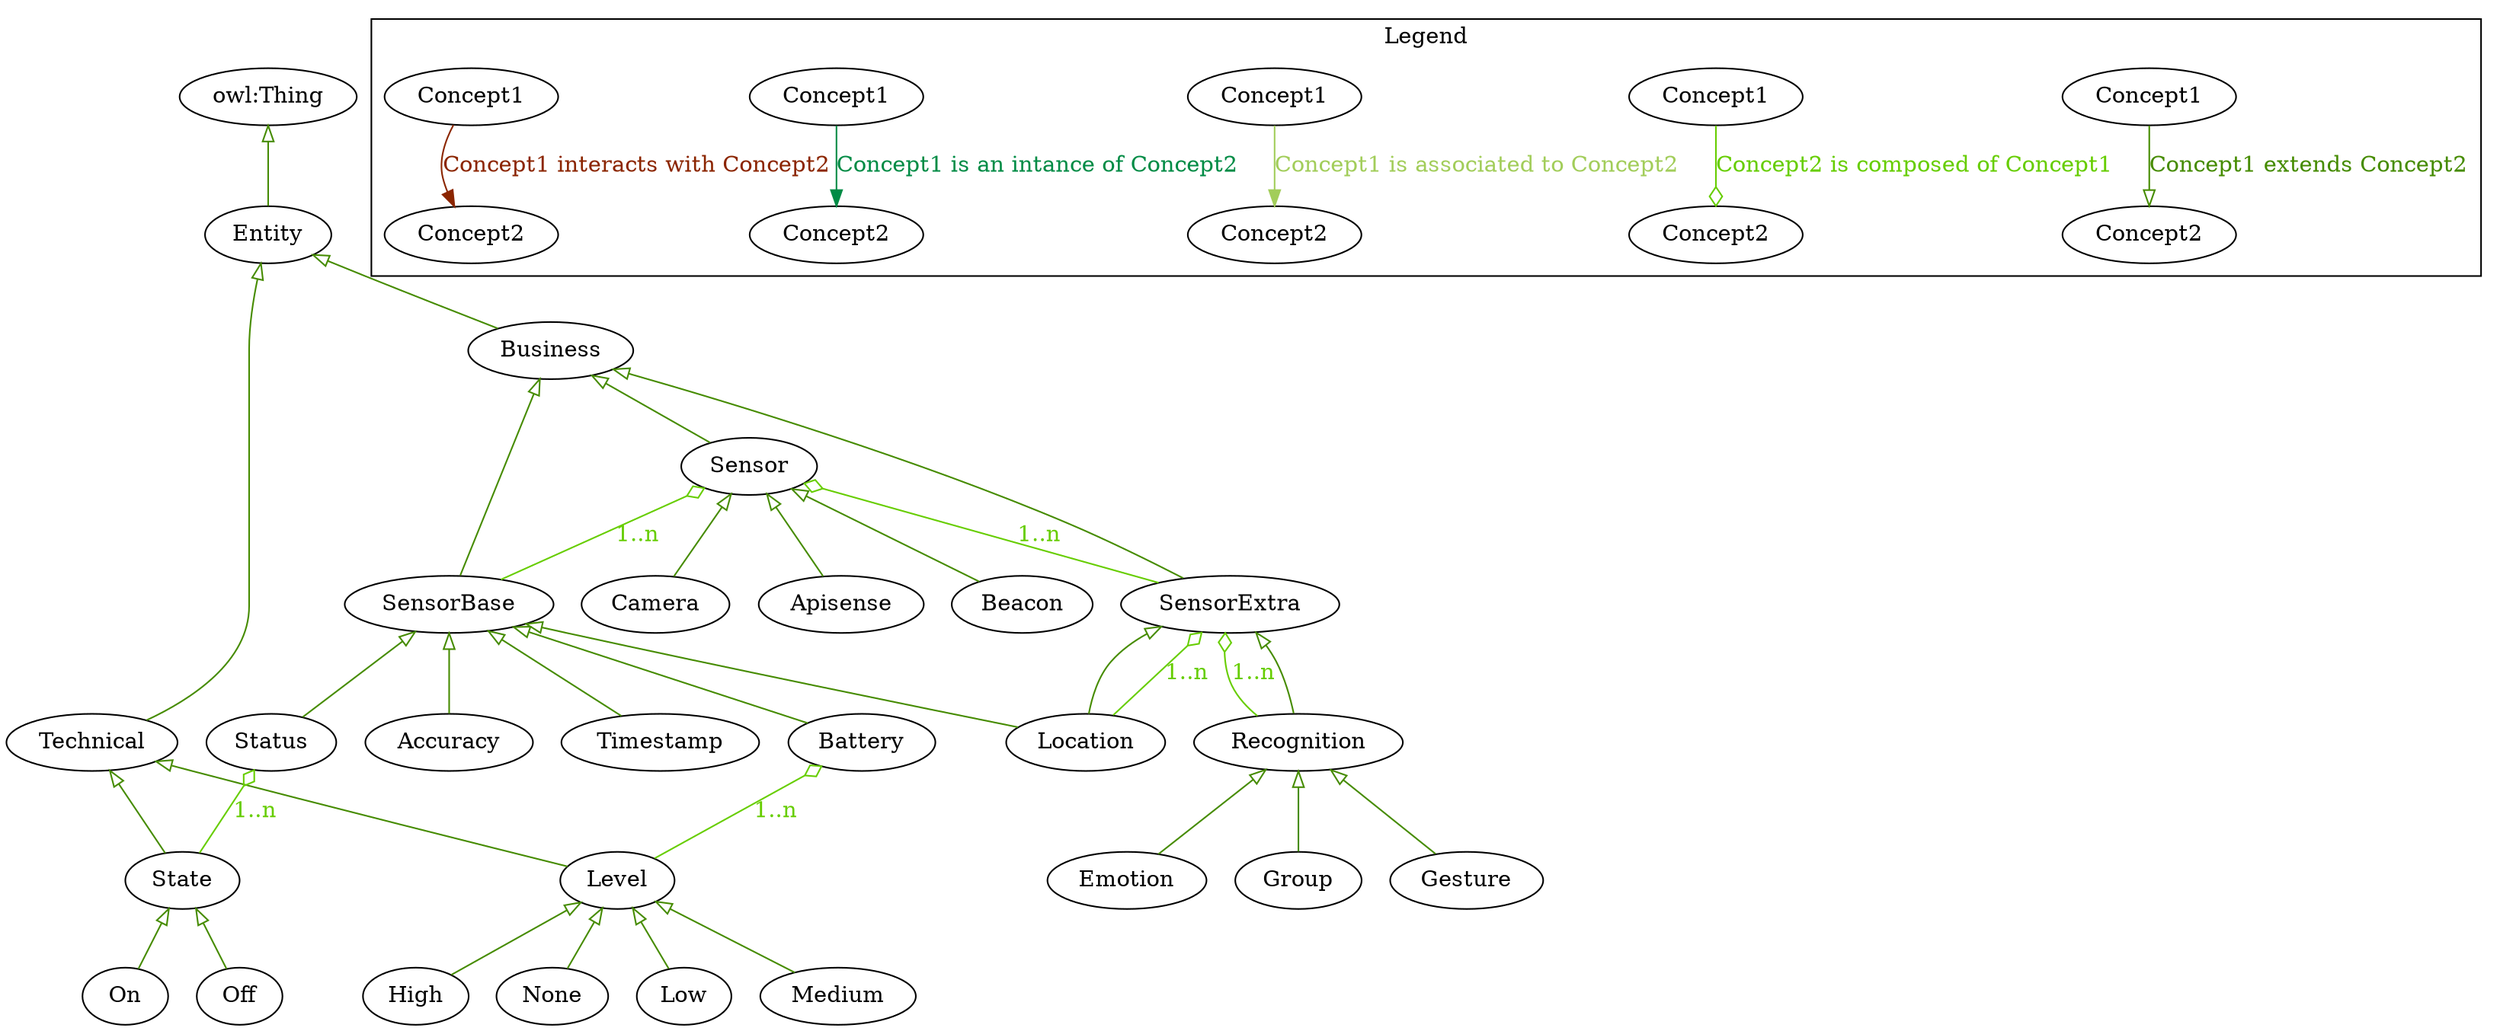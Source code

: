 digraph g {
	"Level" -> "Low"  [dir=back; arrowtail=onormal; color=chartreuse4; fontcolor=chartreuse4]
	"Technical" -> "Level"  [dir=back; arrowtail=onormal; color=chartreuse4; fontcolor=chartreuse4]
	"SensorExtra" -> "Location"  [dir=back; arrowtail=onormal; color=chartreuse4; fontcolor=chartreuse4]
	"SensorExtra" -> "Recognition"  [dir=back; arrowtail=odiamond; color=chartreuse3; fontcolor=chartreuse3; label="1..n"]
	"SensorBase" -> "Accuracy"  [dir=back; arrowtail=onormal; color=chartreuse4; fontcolor=chartreuse4]
	"Sensor" -> "SensorBase"  [dir=back; arrowtail=odiamond; color=chartreuse3; fontcolor=chartreuse3; label="1..n"]
	"Sensor" -> "Beacon"  [dir=back; arrowtail=onormal; color=chartreuse4; fontcolor=chartreuse4]
	"Level" -> "Medium"  [dir=back; arrowtail=onormal; color=chartreuse4; fontcolor=chartreuse4]
	"Recognition" -> "Group"  [dir=back; arrowtail=onormal; color=chartreuse4; fontcolor=chartreuse4]
	"SensorBase" -> "Location"  [dir=back; arrowtail=onormal; color=chartreuse4; fontcolor=chartreuse4]
	"SensorBase" -> "Timestamp"  [dir=back; arrowtail=onormal; color=chartreuse4; fontcolor=chartreuse4]
	"Entity" -> "Technical"  [dir=back; arrowtail=onormal; color=chartreuse4; fontcolor=chartreuse4]
	"Technical" -> "State"  [dir=back; arrowtail=onormal; color=chartreuse4; fontcolor=chartreuse4]
	"Business" -> "SensorBase"  [dir=back; arrowtail=onormal; color=chartreuse4; fontcolor=chartreuse4]
	"Level" -> "High"  [dir=back; arrowtail=onormal; color=chartreuse4; fontcolor=chartreuse4]
	"Business" -> "Sensor"  [dir=back; arrowtail=onormal; color=chartreuse4; fontcolor=chartreuse4]
	"Sensor" -> "SensorExtra"  [dir=back; arrowtail=odiamond; color=chartreuse3; fontcolor=chartreuse3; label="1..n"]
	"SensorExtra" -> "Recognition"  [dir=back; arrowtail=onormal; color=chartreuse4; fontcolor=chartreuse4]
	"Entity" -> "Business"  [dir=back; arrowtail=onormal; color=chartreuse4; fontcolor=chartreuse4]
	"Sensor" -> "Camera"  [dir=back; arrowtail=onormal; color=chartreuse4; fontcolor=chartreuse4]
	"Recognition" -> "Gesture"  [dir=back; arrowtail=onormal; color=chartreuse4; fontcolor=chartreuse4]
	"Status" -> "State"  [dir=back; arrowtail=odiamond; color=chartreuse3; fontcolor=chartreuse3; label="1..n"]
	"Battery" -> "Level"  [dir=back; arrowtail=odiamond; color=chartreuse3; fontcolor=chartreuse3; label="1..n"]
	"State" -> "On"  [dir=back; arrowtail=onormal; color=chartreuse4; fontcolor=chartreuse4]
	"SensorBase" -> "Status"  [dir=back; arrowtail=onormal; color=chartreuse4; fontcolor=chartreuse4]
	"owl:Thing" -> "Entity"  [dir=back; arrowtail=onormal; color=chartreuse4; fontcolor=chartreuse4]
	"SensorBase" -> "Battery"  [dir=back; arrowtail=onormal; color=chartreuse4; fontcolor=chartreuse4]
	"Business" -> "SensorExtra"  [dir=back; arrowtail=onormal; color=chartreuse4; fontcolor=chartreuse4]
	"Recognition" -> "Emotion"  [dir=back; arrowtail=onormal; color=chartreuse4; fontcolor=chartreuse4]
	"State" -> "Off"  [dir=back; arrowtail=onormal; color=chartreuse4; fontcolor=chartreuse4]
	"Sensor" -> "Apisense"  [dir=back; arrowtail=onormal; color=chartreuse4; fontcolor=chartreuse4]
	"SensorExtra" -> "Location"  [dir=back; arrowtail=odiamond; color=chartreuse3; fontcolor=chartreuse3; label="1..n"]
	"Level" -> "None"  [dir=back; arrowtail=onormal; color=chartreuse4; fontcolor=chartreuse4]
subgraph cluster_Legend { graph [label="Legend"] Inheritance1 [label="Concept1"] Inheritance2 [label="Concept2"] Inheritance1 -> Inheritance2 [arrowhead=onormal; color=chartreuse4; fontcolor=chartreuse4; label="Concept1 extends Concept2"] Composition1 [label="Concept1"] Composition2 [label="Concept2"] Composition1 -> Composition2 [arrowhead=odiamond; color=chartreuse3; fontcolor=chartreuse3; label="Concept2 is composed of Concept1"] Association1 [label="Concept1"] Association2 [label="Concept2"] Association1 -> Association2 [color=darkolivegreen3; fontcolor=darkolivegreen3; label="Concept1 is associated to Concept2"] Instanciation1 [label="Concept1"] Instanciation2 [label="Concept2"] Instanciation1 -> Instanciation2 [color=springgreen4; fontcolor=springgreen4; label="Concept1 is an intance of Concept2"] Interaction1 [label="Concept1"] Interaction2 [label="Concept2"] Interaction1 -> Interaction2 [color=orangered4; fontcolor=orangered4; label="Concept1 interacts with Concept2"] } }

